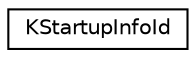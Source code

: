 digraph "Graphical Class Hierarchy"
{
  edge [fontname="Helvetica",fontsize="10",labelfontname="Helvetica",labelfontsize="10"];
  node [fontname="Helvetica",fontsize="10",shape=record];
  rankdir="LR";
  Node0 [label="KStartupInfoId",height=0.2,width=0.4,color="black", fillcolor="white", style="filled",URL="$classKStartupInfoId.html",tooltip="Class representing an identification of application startup notification. "];
}
